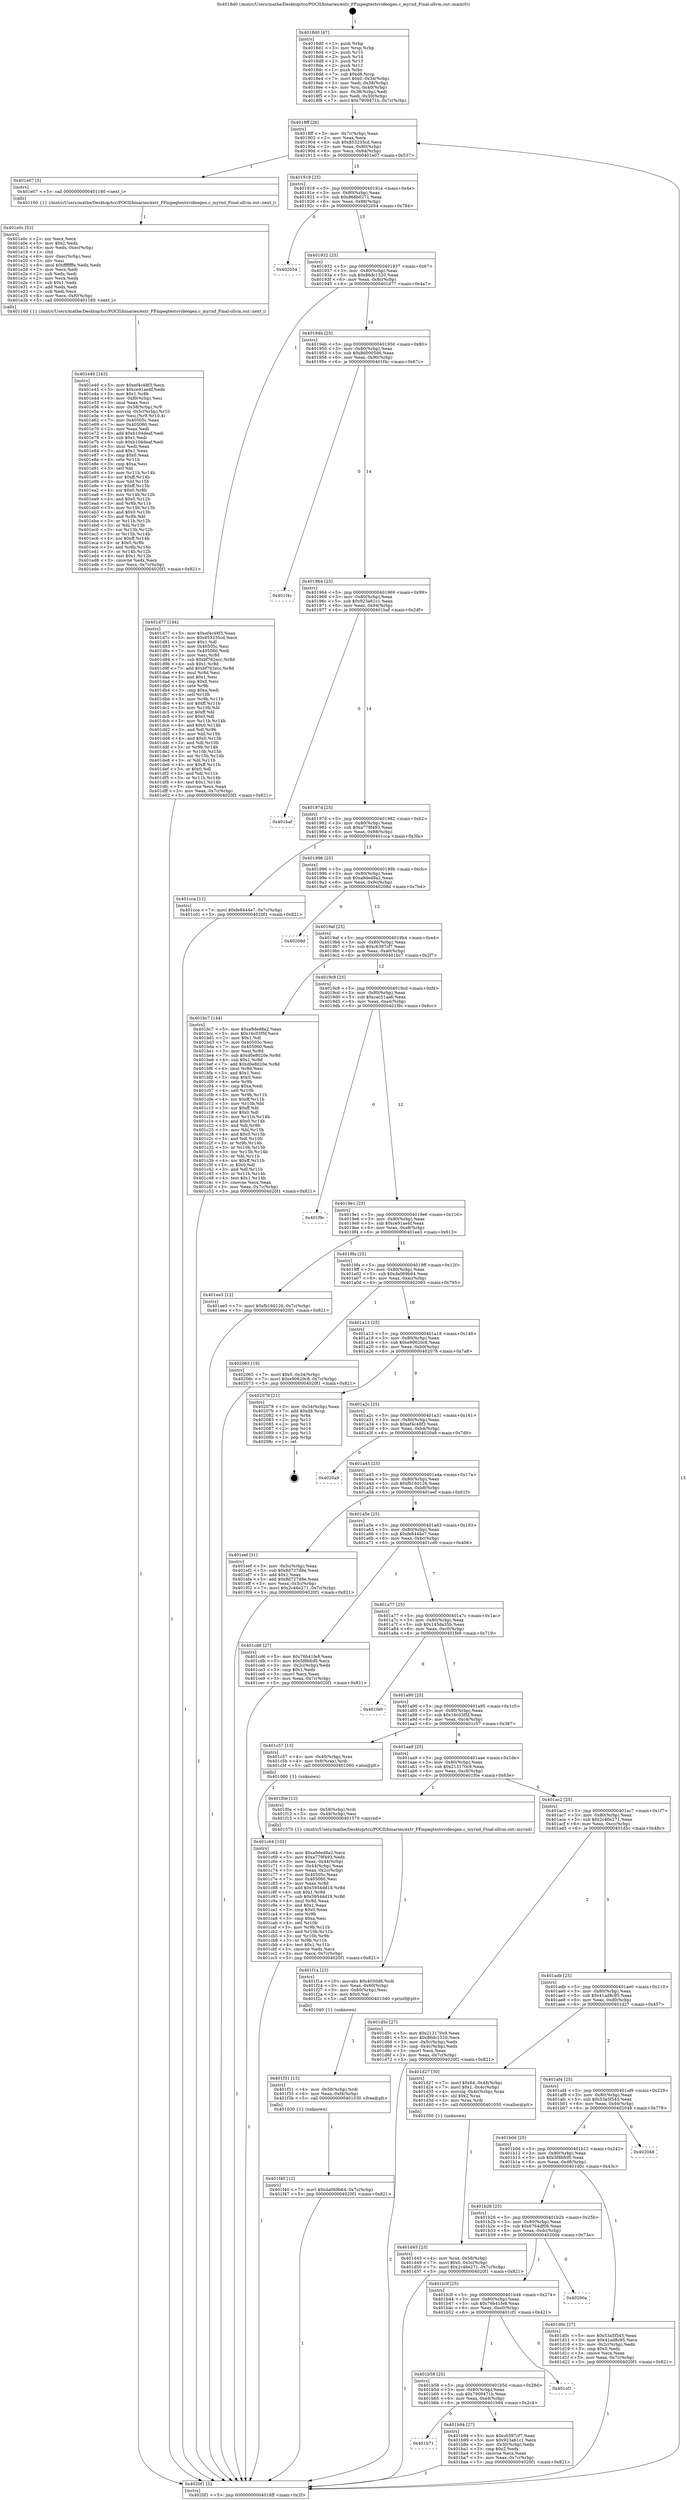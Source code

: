 digraph "0x4018d0" {
  label = "0x4018d0 (/mnt/c/Users/mathe/Desktop/tcc/POCII/binaries/extr_FFmpegtestsvideogen.c_myrnd_Final-ollvm.out::main(0))"
  labelloc = "t"
  node[shape=record]

  Entry [label="",width=0.3,height=0.3,shape=circle,fillcolor=black,style=filled]
  "0x4018ff" [label="{
     0x4018ff [26]\l
     | [instrs]\l
     &nbsp;&nbsp;0x4018ff \<+3\>: mov -0x7c(%rbp),%eax\l
     &nbsp;&nbsp;0x401902 \<+2\>: mov %eax,%ecx\l
     &nbsp;&nbsp;0x401904 \<+6\>: sub $0x853235cd,%ecx\l
     &nbsp;&nbsp;0x40190a \<+3\>: mov %eax,-0x80(%rbp)\l
     &nbsp;&nbsp;0x40190d \<+6\>: mov %ecx,-0x84(%rbp)\l
     &nbsp;&nbsp;0x401913 \<+6\>: je 0000000000401e07 \<main+0x537\>\l
  }"]
  "0x401e07" [label="{
     0x401e07 [5]\l
     | [instrs]\l
     &nbsp;&nbsp;0x401e07 \<+5\>: call 0000000000401160 \<next_i\>\l
     | [calls]\l
     &nbsp;&nbsp;0x401160 \{1\} (/mnt/c/Users/mathe/Desktop/tcc/POCII/binaries/extr_FFmpegtestsvideogen.c_myrnd_Final-ollvm.out::next_i)\l
  }"]
  "0x401919" [label="{
     0x401919 [25]\l
     | [instrs]\l
     &nbsp;&nbsp;0x401919 \<+5\>: jmp 000000000040191e \<main+0x4e\>\l
     &nbsp;&nbsp;0x40191e \<+3\>: mov -0x80(%rbp),%eax\l
     &nbsp;&nbsp;0x401921 \<+5\>: sub $0x866b0271,%eax\l
     &nbsp;&nbsp;0x401926 \<+6\>: mov %eax,-0x88(%rbp)\l
     &nbsp;&nbsp;0x40192c \<+6\>: je 0000000000402054 \<main+0x784\>\l
  }"]
  Exit [label="",width=0.3,height=0.3,shape=circle,fillcolor=black,style=filled,peripheries=2]
  "0x402054" [label="{
     0x402054\l
  }", style=dashed]
  "0x401932" [label="{
     0x401932 [25]\l
     | [instrs]\l
     &nbsp;&nbsp;0x401932 \<+5\>: jmp 0000000000401937 \<main+0x67\>\l
     &nbsp;&nbsp;0x401937 \<+3\>: mov -0x80(%rbp),%eax\l
     &nbsp;&nbsp;0x40193a \<+5\>: sub $0x86dc1520,%eax\l
     &nbsp;&nbsp;0x40193f \<+6\>: mov %eax,-0x8c(%rbp)\l
     &nbsp;&nbsp;0x401945 \<+6\>: je 0000000000401d77 \<main+0x4a7\>\l
  }"]
  "0x401f40" [label="{
     0x401f40 [12]\l
     | [instrs]\l
     &nbsp;&nbsp;0x401f40 \<+7\>: movl $0xda069b64,-0x7c(%rbp)\l
     &nbsp;&nbsp;0x401f47 \<+5\>: jmp 00000000004020f1 \<main+0x821\>\l
  }"]
  "0x401d77" [label="{
     0x401d77 [144]\l
     | [instrs]\l
     &nbsp;&nbsp;0x401d77 \<+5\>: mov $0xef4c48f3,%eax\l
     &nbsp;&nbsp;0x401d7c \<+5\>: mov $0x853235cd,%ecx\l
     &nbsp;&nbsp;0x401d81 \<+2\>: mov $0x1,%dl\l
     &nbsp;&nbsp;0x401d83 \<+7\>: mov 0x40505c,%esi\l
     &nbsp;&nbsp;0x401d8a \<+7\>: mov 0x405060,%edi\l
     &nbsp;&nbsp;0x401d91 \<+3\>: mov %esi,%r8d\l
     &nbsp;&nbsp;0x401d94 \<+7\>: sub $0xbf762ecc,%r8d\l
     &nbsp;&nbsp;0x401d9b \<+4\>: sub $0x1,%r8d\l
     &nbsp;&nbsp;0x401d9f \<+7\>: add $0xbf762ecc,%r8d\l
     &nbsp;&nbsp;0x401da6 \<+4\>: imul %r8d,%esi\l
     &nbsp;&nbsp;0x401daa \<+3\>: and $0x1,%esi\l
     &nbsp;&nbsp;0x401dad \<+3\>: cmp $0x0,%esi\l
     &nbsp;&nbsp;0x401db0 \<+4\>: sete %r9b\l
     &nbsp;&nbsp;0x401db4 \<+3\>: cmp $0xa,%edi\l
     &nbsp;&nbsp;0x401db7 \<+4\>: setl %r10b\l
     &nbsp;&nbsp;0x401dbb \<+3\>: mov %r9b,%r11b\l
     &nbsp;&nbsp;0x401dbe \<+4\>: xor $0xff,%r11b\l
     &nbsp;&nbsp;0x401dc2 \<+3\>: mov %r10b,%bl\l
     &nbsp;&nbsp;0x401dc5 \<+3\>: xor $0xff,%bl\l
     &nbsp;&nbsp;0x401dc8 \<+3\>: xor $0x0,%dl\l
     &nbsp;&nbsp;0x401dcb \<+3\>: mov %r11b,%r14b\l
     &nbsp;&nbsp;0x401dce \<+4\>: and $0x0,%r14b\l
     &nbsp;&nbsp;0x401dd2 \<+3\>: and %dl,%r9b\l
     &nbsp;&nbsp;0x401dd5 \<+3\>: mov %bl,%r15b\l
     &nbsp;&nbsp;0x401dd8 \<+4\>: and $0x0,%r15b\l
     &nbsp;&nbsp;0x401ddc \<+3\>: and %dl,%r10b\l
     &nbsp;&nbsp;0x401ddf \<+3\>: or %r9b,%r14b\l
     &nbsp;&nbsp;0x401de2 \<+3\>: or %r10b,%r15b\l
     &nbsp;&nbsp;0x401de5 \<+3\>: xor %r15b,%r14b\l
     &nbsp;&nbsp;0x401de8 \<+3\>: or %bl,%r11b\l
     &nbsp;&nbsp;0x401deb \<+4\>: xor $0xff,%r11b\l
     &nbsp;&nbsp;0x401def \<+3\>: or $0x0,%dl\l
     &nbsp;&nbsp;0x401df2 \<+3\>: and %dl,%r11b\l
     &nbsp;&nbsp;0x401df5 \<+3\>: or %r11b,%r14b\l
     &nbsp;&nbsp;0x401df8 \<+4\>: test $0x1,%r14b\l
     &nbsp;&nbsp;0x401dfc \<+3\>: cmovne %ecx,%eax\l
     &nbsp;&nbsp;0x401dff \<+3\>: mov %eax,-0x7c(%rbp)\l
     &nbsp;&nbsp;0x401e02 \<+5\>: jmp 00000000004020f1 \<main+0x821\>\l
  }"]
  "0x40194b" [label="{
     0x40194b [25]\l
     | [instrs]\l
     &nbsp;&nbsp;0x40194b \<+5\>: jmp 0000000000401950 \<main+0x80\>\l
     &nbsp;&nbsp;0x401950 \<+3\>: mov -0x80(%rbp),%eax\l
     &nbsp;&nbsp;0x401953 \<+5\>: sub $0x8d0005d6,%eax\l
     &nbsp;&nbsp;0x401958 \<+6\>: mov %eax,-0x90(%rbp)\l
     &nbsp;&nbsp;0x40195e \<+6\>: je 0000000000401f4c \<main+0x67c\>\l
  }"]
  "0x401f31" [label="{
     0x401f31 [15]\l
     | [instrs]\l
     &nbsp;&nbsp;0x401f31 \<+4\>: mov -0x58(%rbp),%rdi\l
     &nbsp;&nbsp;0x401f35 \<+6\>: mov %eax,-0xf4(%rbp)\l
     &nbsp;&nbsp;0x401f3b \<+5\>: call 0000000000401030 \<free@plt\>\l
     | [calls]\l
     &nbsp;&nbsp;0x401030 \{1\} (unknown)\l
  }"]
  "0x401f4c" [label="{
     0x401f4c\l
  }", style=dashed]
  "0x401964" [label="{
     0x401964 [25]\l
     | [instrs]\l
     &nbsp;&nbsp;0x401964 \<+5\>: jmp 0000000000401969 \<main+0x99\>\l
     &nbsp;&nbsp;0x401969 \<+3\>: mov -0x80(%rbp),%eax\l
     &nbsp;&nbsp;0x40196c \<+5\>: sub $0x923a61c1,%eax\l
     &nbsp;&nbsp;0x401971 \<+6\>: mov %eax,-0x94(%rbp)\l
     &nbsp;&nbsp;0x401977 \<+6\>: je 0000000000401baf \<main+0x2df\>\l
  }"]
  "0x401f1a" [label="{
     0x401f1a [23]\l
     | [instrs]\l
     &nbsp;&nbsp;0x401f1a \<+10\>: movabs $0x4030d6,%rdi\l
     &nbsp;&nbsp;0x401f24 \<+3\>: mov %eax,-0x60(%rbp)\l
     &nbsp;&nbsp;0x401f27 \<+3\>: mov -0x60(%rbp),%esi\l
     &nbsp;&nbsp;0x401f2a \<+2\>: mov $0x0,%al\l
     &nbsp;&nbsp;0x401f2c \<+5\>: call 0000000000401040 \<printf@plt\>\l
     | [calls]\l
     &nbsp;&nbsp;0x401040 \{1\} (unknown)\l
  }"]
  "0x401baf" [label="{
     0x401baf\l
  }", style=dashed]
  "0x40197d" [label="{
     0x40197d [25]\l
     | [instrs]\l
     &nbsp;&nbsp;0x40197d \<+5\>: jmp 0000000000401982 \<main+0xb2\>\l
     &nbsp;&nbsp;0x401982 \<+3\>: mov -0x80(%rbp),%eax\l
     &nbsp;&nbsp;0x401985 \<+5\>: sub $0xa779f493,%eax\l
     &nbsp;&nbsp;0x40198a \<+6\>: mov %eax,-0x98(%rbp)\l
     &nbsp;&nbsp;0x401990 \<+6\>: je 0000000000401cca \<main+0x3fa\>\l
  }"]
  "0x401e40" [label="{
     0x401e40 [163]\l
     | [instrs]\l
     &nbsp;&nbsp;0x401e40 \<+5\>: mov $0xef4c48f3,%ecx\l
     &nbsp;&nbsp;0x401e45 \<+5\>: mov $0xce91ae4f,%edx\l
     &nbsp;&nbsp;0x401e4a \<+3\>: mov $0x1,%r8b\l
     &nbsp;&nbsp;0x401e4d \<+6\>: mov -0xf0(%rbp),%esi\l
     &nbsp;&nbsp;0x401e53 \<+3\>: imul %eax,%esi\l
     &nbsp;&nbsp;0x401e56 \<+4\>: mov -0x58(%rbp),%r9\l
     &nbsp;&nbsp;0x401e5a \<+4\>: movslq -0x5c(%rbp),%r10\l
     &nbsp;&nbsp;0x401e5e \<+4\>: mov %esi,(%r9,%r10,4)\l
     &nbsp;&nbsp;0x401e62 \<+7\>: mov 0x40505c,%eax\l
     &nbsp;&nbsp;0x401e69 \<+7\>: mov 0x405060,%esi\l
     &nbsp;&nbsp;0x401e70 \<+2\>: mov %eax,%edi\l
     &nbsp;&nbsp;0x401e72 \<+6\>: add $0xb104deaf,%edi\l
     &nbsp;&nbsp;0x401e78 \<+3\>: sub $0x1,%edi\l
     &nbsp;&nbsp;0x401e7b \<+6\>: sub $0xb104deaf,%edi\l
     &nbsp;&nbsp;0x401e81 \<+3\>: imul %edi,%eax\l
     &nbsp;&nbsp;0x401e84 \<+3\>: and $0x1,%eax\l
     &nbsp;&nbsp;0x401e87 \<+3\>: cmp $0x0,%eax\l
     &nbsp;&nbsp;0x401e8a \<+4\>: sete %r11b\l
     &nbsp;&nbsp;0x401e8e \<+3\>: cmp $0xa,%esi\l
     &nbsp;&nbsp;0x401e91 \<+3\>: setl %bl\l
     &nbsp;&nbsp;0x401e94 \<+3\>: mov %r11b,%r14b\l
     &nbsp;&nbsp;0x401e97 \<+4\>: xor $0xff,%r14b\l
     &nbsp;&nbsp;0x401e9b \<+3\>: mov %bl,%r15b\l
     &nbsp;&nbsp;0x401e9e \<+4\>: xor $0xff,%r15b\l
     &nbsp;&nbsp;0x401ea2 \<+4\>: xor $0x0,%r8b\l
     &nbsp;&nbsp;0x401ea6 \<+3\>: mov %r14b,%r12b\l
     &nbsp;&nbsp;0x401ea9 \<+4\>: and $0x0,%r12b\l
     &nbsp;&nbsp;0x401ead \<+3\>: and %r8b,%r11b\l
     &nbsp;&nbsp;0x401eb0 \<+3\>: mov %r15b,%r13b\l
     &nbsp;&nbsp;0x401eb3 \<+4\>: and $0x0,%r13b\l
     &nbsp;&nbsp;0x401eb7 \<+3\>: and %r8b,%bl\l
     &nbsp;&nbsp;0x401eba \<+3\>: or %r11b,%r12b\l
     &nbsp;&nbsp;0x401ebd \<+3\>: or %bl,%r13b\l
     &nbsp;&nbsp;0x401ec0 \<+3\>: xor %r13b,%r12b\l
     &nbsp;&nbsp;0x401ec3 \<+3\>: or %r15b,%r14b\l
     &nbsp;&nbsp;0x401ec6 \<+4\>: xor $0xff,%r14b\l
     &nbsp;&nbsp;0x401eca \<+4\>: or $0x0,%r8b\l
     &nbsp;&nbsp;0x401ece \<+3\>: and %r8b,%r14b\l
     &nbsp;&nbsp;0x401ed1 \<+3\>: or %r14b,%r12b\l
     &nbsp;&nbsp;0x401ed4 \<+4\>: test $0x1,%r12b\l
     &nbsp;&nbsp;0x401ed8 \<+3\>: cmovne %edx,%ecx\l
     &nbsp;&nbsp;0x401edb \<+3\>: mov %ecx,-0x7c(%rbp)\l
     &nbsp;&nbsp;0x401ede \<+5\>: jmp 00000000004020f1 \<main+0x821\>\l
  }"]
  "0x401cca" [label="{
     0x401cca [12]\l
     | [instrs]\l
     &nbsp;&nbsp;0x401cca \<+7\>: movl $0xfe8444e7,-0x7c(%rbp)\l
     &nbsp;&nbsp;0x401cd1 \<+5\>: jmp 00000000004020f1 \<main+0x821\>\l
  }"]
  "0x401996" [label="{
     0x401996 [25]\l
     | [instrs]\l
     &nbsp;&nbsp;0x401996 \<+5\>: jmp 000000000040199b \<main+0xcb\>\l
     &nbsp;&nbsp;0x40199b \<+3\>: mov -0x80(%rbp),%eax\l
     &nbsp;&nbsp;0x40199e \<+5\>: sub $0xa9ded8a2,%eax\l
     &nbsp;&nbsp;0x4019a3 \<+6\>: mov %eax,-0x9c(%rbp)\l
     &nbsp;&nbsp;0x4019a9 \<+6\>: je 000000000040208d \<main+0x7bd\>\l
  }"]
  "0x401e0c" [label="{
     0x401e0c [52]\l
     | [instrs]\l
     &nbsp;&nbsp;0x401e0c \<+2\>: xor %ecx,%ecx\l
     &nbsp;&nbsp;0x401e0e \<+5\>: mov $0x2,%edx\l
     &nbsp;&nbsp;0x401e13 \<+6\>: mov %edx,-0xec(%rbp)\l
     &nbsp;&nbsp;0x401e19 \<+1\>: cltd\l
     &nbsp;&nbsp;0x401e1a \<+6\>: mov -0xec(%rbp),%esi\l
     &nbsp;&nbsp;0x401e20 \<+2\>: idiv %esi\l
     &nbsp;&nbsp;0x401e22 \<+6\>: imul $0xfffffffe,%edx,%edx\l
     &nbsp;&nbsp;0x401e28 \<+2\>: mov %ecx,%edi\l
     &nbsp;&nbsp;0x401e2a \<+2\>: sub %edx,%edi\l
     &nbsp;&nbsp;0x401e2c \<+2\>: mov %ecx,%edx\l
     &nbsp;&nbsp;0x401e2e \<+3\>: sub $0x1,%edx\l
     &nbsp;&nbsp;0x401e31 \<+2\>: add %edx,%edi\l
     &nbsp;&nbsp;0x401e33 \<+2\>: sub %edi,%ecx\l
     &nbsp;&nbsp;0x401e35 \<+6\>: mov %ecx,-0xf0(%rbp)\l
     &nbsp;&nbsp;0x401e3b \<+5\>: call 0000000000401160 \<next_i\>\l
     | [calls]\l
     &nbsp;&nbsp;0x401160 \{1\} (/mnt/c/Users/mathe/Desktop/tcc/POCII/binaries/extr_FFmpegtestsvideogen.c_myrnd_Final-ollvm.out::next_i)\l
  }"]
  "0x40208d" [label="{
     0x40208d\l
  }", style=dashed]
  "0x4019af" [label="{
     0x4019af [25]\l
     | [instrs]\l
     &nbsp;&nbsp;0x4019af \<+5\>: jmp 00000000004019b4 \<main+0xe4\>\l
     &nbsp;&nbsp;0x4019b4 \<+3\>: mov -0x80(%rbp),%eax\l
     &nbsp;&nbsp;0x4019b7 \<+5\>: sub $0xc6397cf7,%eax\l
     &nbsp;&nbsp;0x4019bc \<+6\>: mov %eax,-0xa0(%rbp)\l
     &nbsp;&nbsp;0x4019c2 \<+6\>: je 0000000000401bc7 \<main+0x2f7\>\l
  }"]
  "0x401d45" [label="{
     0x401d45 [23]\l
     | [instrs]\l
     &nbsp;&nbsp;0x401d45 \<+4\>: mov %rax,-0x58(%rbp)\l
     &nbsp;&nbsp;0x401d49 \<+7\>: movl $0x0,-0x5c(%rbp)\l
     &nbsp;&nbsp;0x401d50 \<+7\>: movl $0x2c46e271,-0x7c(%rbp)\l
     &nbsp;&nbsp;0x401d57 \<+5\>: jmp 00000000004020f1 \<main+0x821\>\l
  }"]
  "0x401bc7" [label="{
     0x401bc7 [144]\l
     | [instrs]\l
     &nbsp;&nbsp;0x401bc7 \<+5\>: mov $0xa9ded8a2,%eax\l
     &nbsp;&nbsp;0x401bcc \<+5\>: mov $0x16c03f5f,%ecx\l
     &nbsp;&nbsp;0x401bd1 \<+2\>: mov $0x1,%dl\l
     &nbsp;&nbsp;0x401bd3 \<+7\>: mov 0x40505c,%esi\l
     &nbsp;&nbsp;0x401bda \<+7\>: mov 0x405060,%edi\l
     &nbsp;&nbsp;0x401be1 \<+3\>: mov %esi,%r8d\l
     &nbsp;&nbsp;0x401be4 \<+7\>: sub $0xd0e8020e,%r8d\l
     &nbsp;&nbsp;0x401beb \<+4\>: sub $0x1,%r8d\l
     &nbsp;&nbsp;0x401bef \<+7\>: add $0xd0e8020e,%r8d\l
     &nbsp;&nbsp;0x401bf6 \<+4\>: imul %r8d,%esi\l
     &nbsp;&nbsp;0x401bfa \<+3\>: and $0x1,%esi\l
     &nbsp;&nbsp;0x401bfd \<+3\>: cmp $0x0,%esi\l
     &nbsp;&nbsp;0x401c00 \<+4\>: sete %r9b\l
     &nbsp;&nbsp;0x401c04 \<+3\>: cmp $0xa,%edi\l
     &nbsp;&nbsp;0x401c07 \<+4\>: setl %r10b\l
     &nbsp;&nbsp;0x401c0b \<+3\>: mov %r9b,%r11b\l
     &nbsp;&nbsp;0x401c0e \<+4\>: xor $0xff,%r11b\l
     &nbsp;&nbsp;0x401c12 \<+3\>: mov %r10b,%bl\l
     &nbsp;&nbsp;0x401c15 \<+3\>: xor $0xff,%bl\l
     &nbsp;&nbsp;0x401c18 \<+3\>: xor $0x0,%dl\l
     &nbsp;&nbsp;0x401c1b \<+3\>: mov %r11b,%r14b\l
     &nbsp;&nbsp;0x401c1e \<+4\>: and $0x0,%r14b\l
     &nbsp;&nbsp;0x401c22 \<+3\>: and %dl,%r9b\l
     &nbsp;&nbsp;0x401c25 \<+3\>: mov %bl,%r15b\l
     &nbsp;&nbsp;0x401c28 \<+4\>: and $0x0,%r15b\l
     &nbsp;&nbsp;0x401c2c \<+3\>: and %dl,%r10b\l
     &nbsp;&nbsp;0x401c2f \<+3\>: or %r9b,%r14b\l
     &nbsp;&nbsp;0x401c32 \<+3\>: or %r10b,%r15b\l
     &nbsp;&nbsp;0x401c35 \<+3\>: xor %r15b,%r14b\l
     &nbsp;&nbsp;0x401c38 \<+3\>: or %bl,%r11b\l
     &nbsp;&nbsp;0x401c3b \<+4\>: xor $0xff,%r11b\l
     &nbsp;&nbsp;0x401c3f \<+3\>: or $0x0,%dl\l
     &nbsp;&nbsp;0x401c42 \<+3\>: and %dl,%r11b\l
     &nbsp;&nbsp;0x401c45 \<+3\>: or %r11b,%r14b\l
     &nbsp;&nbsp;0x401c48 \<+4\>: test $0x1,%r14b\l
     &nbsp;&nbsp;0x401c4c \<+3\>: cmovne %ecx,%eax\l
     &nbsp;&nbsp;0x401c4f \<+3\>: mov %eax,-0x7c(%rbp)\l
     &nbsp;&nbsp;0x401c52 \<+5\>: jmp 00000000004020f1 \<main+0x821\>\l
  }"]
  "0x4019c8" [label="{
     0x4019c8 [25]\l
     | [instrs]\l
     &nbsp;&nbsp;0x4019c8 \<+5\>: jmp 00000000004019cd \<main+0xfd\>\l
     &nbsp;&nbsp;0x4019cd \<+3\>: mov -0x80(%rbp),%eax\l
     &nbsp;&nbsp;0x4019d0 \<+5\>: sub $0xcac51aa6,%eax\l
     &nbsp;&nbsp;0x4019d5 \<+6\>: mov %eax,-0xa4(%rbp)\l
     &nbsp;&nbsp;0x4019db \<+6\>: je 0000000000401f9c \<main+0x6cc\>\l
  }"]
  "0x401c64" [label="{
     0x401c64 [102]\l
     | [instrs]\l
     &nbsp;&nbsp;0x401c64 \<+5\>: mov $0xa9ded8a2,%ecx\l
     &nbsp;&nbsp;0x401c69 \<+5\>: mov $0xa779f493,%edx\l
     &nbsp;&nbsp;0x401c6e \<+3\>: mov %eax,-0x44(%rbp)\l
     &nbsp;&nbsp;0x401c71 \<+3\>: mov -0x44(%rbp),%eax\l
     &nbsp;&nbsp;0x401c74 \<+3\>: mov %eax,-0x2c(%rbp)\l
     &nbsp;&nbsp;0x401c77 \<+7\>: mov 0x40505c,%eax\l
     &nbsp;&nbsp;0x401c7e \<+7\>: mov 0x405060,%esi\l
     &nbsp;&nbsp;0x401c85 \<+3\>: mov %eax,%r8d\l
     &nbsp;&nbsp;0x401c88 \<+7\>: add $0x5954dd18,%r8d\l
     &nbsp;&nbsp;0x401c8f \<+4\>: sub $0x1,%r8d\l
     &nbsp;&nbsp;0x401c93 \<+7\>: sub $0x5954dd18,%r8d\l
     &nbsp;&nbsp;0x401c9a \<+4\>: imul %r8d,%eax\l
     &nbsp;&nbsp;0x401c9e \<+3\>: and $0x1,%eax\l
     &nbsp;&nbsp;0x401ca1 \<+3\>: cmp $0x0,%eax\l
     &nbsp;&nbsp;0x401ca4 \<+4\>: sete %r9b\l
     &nbsp;&nbsp;0x401ca8 \<+3\>: cmp $0xa,%esi\l
     &nbsp;&nbsp;0x401cab \<+4\>: setl %r10b\l
     &nbsp;&nbsp;0x401caf \<+3\>: mov %r9b,%r11b\l
     &nbsp;&nbsp;0x401cb2 \<+3\>: and %r10b,%r11b\l
     &nbsp;&nbsp;0x401cb5 \<+3\>: xor %r10b,%r9b\l
     &nbsp;&nbsp;0x401cb8 \<+3\>: or %r9b,%r11b\l
     &nbsp;&nbsp;0x401cbb \<+4\>: test $0x1,%r11b\l
     &nbsp;&nbsp;0x401cbf \<+3\>: cmovne %edx,%ecx\l
     &nbsp;&nbsp;0x401cc2 \<+3\>: mov %ecx,-0x7c(%rbp)\l
     &nbsp;&nbsp;0x401cc5 \<+5\>: jmp 00000000004020f1 \<main+0x821\>\l
  }"]
  "0x401f9c" [label="{
     0x401f9c\l
  }", style=dashed]
  "0x4019e1" [label="{
     0x4019e1 [25]\l
     | [instrs]\l
     &nbsp;&nbsp;0x4019e1 \<+5\>: jmp 00000000004019e6 \<main+0x116\>\l
     &nbsp;&nbsp;0x4019e6 \<+3\>: mov -0x80(%rbp),%eax\l
     &nbsp;&nbsp;0x4019e9 \<+5\>: sub $0xce91ae4f,%eax\l
     &nbsp;&nbsp;0x4019ee \<+6\>: mov %eax,-0xa8(%rbp)\l
     &nbsp;&nbsp;0x4019f4 \<+6\>: je 0000000000401ee3 \<main+0x613\>\l
  }"]
  "0x4018d0" [label="{
     0x4018d0 [47]\l
     | [instrs]\l
     &nbsp;&nbsp;0x4018d0 \<+1\>: push %rbp\l
     &nbsp;&nbsp;0x4018d1 \<+3\>: mov %rsp,%rbp\l
     &nbsp;&nbsp;0x4018d4 \<+2\>: push %r15\l
     &nbsp;&nbsp;0x4018d6 \<+2\>: push %r14\l
     &nbsp;&nbsp;0x4018d8 \<+2\>: push %r13\l
     &nbsp;&nbsp;0x4018da \<+2\>: push %r12\l
     &nbsp;&nbsp;0x4018dc \<+1\>: push %rbx\l
     &nbsp;&nbsp;0x4018dd \<+7\>: sub $0xd8,%rsp\l
     &nbsp;&nbsp;0x4018e4 \<+7\>: movl $0x0,-0x34(%rbp)\l
     &nbsp;&nbsp;0x4018eb \<+3\>: mov %edi,-0x38(%rbp)\l
     &nbsp;&nbsp;0x4018ee \<+4\>: mov %rsi,-0x40(%rbp)\l
     &nbsp;&nbsp;0x4018f2 \<+3\>: mov -0x38(%rbp),%edi\l
     &nbsp;&nbsp;0x4018f5 \<+3\>: mov %edi,-0x30(%rbp)\l
     &nbsp;&nbsp;0x4018f8 \<+7\>: movl $0x7909471b,-0x7c(%rbp)\l
  }"]
  "0x401ee3" [label="{
     0x401ee3 [12]\l
     | [instrs]\l
     &nbsp;&nbsp;0x401ee3 \<+7\>: movl $0xfb160126,-0x7c(%rbp)\l
     &nbsp;&nbsp;0x401eea \<+5\>: jmp 00000000004020f1 \<main+0x821\>\l
  }"]
  "0x4019fa" [label="{
     0x4019fa [25]\l
     | [instrs]\l
     &nbsp;&nbsp;0x4019fa \<+5\>: jmp 00000000004019ff \<main+0x12f\>\l
     &nbsp;&nbsp;0x4019ff \<+3\>: mov -0x80(%rbp),%eax\l
     &nbsp;&nbsp;0x401a02 \<+5\>: sub $0xda069b64,%eax\l
     &nbsp;&nbsp;0x401a07 \<+6\>: mov %eax,-0xac(%rbp)\l
     &nbsp;&nbsp;0x401a0d \<+6\>: je 0000000000402065 \<main+0x795\>\l
  }"]
  "0x4020f1" [label="{
     0x4020f1 [5]\l
     | [instrs]\l
     &nbsp;&nbsp;0x4020f1 \<+5\>: jmp 00000000004018ff \<main+0x2f\>\l
  }"]
  "0x402065" [label="{
     0x402065 [19]\l
     | [instrs]\l
     &nbsp;&nbsp;0x402065 \<+7\>: movl $0x0,-0x34(%rbp)\l
     &nbsp;&nbsp;0x40206c \<+7\>: movl $0xe90620c8,-0x7c(%rbp)\l
     &nbsp;&nbsp;0x402073 \<+5\>: jmp 00000000004020f1 \<main+0x821\>\l
  }"]
  "0x401a13" [label="{
     0x401a13 [25]\l
     | [instrs]\l
     &nbsp;&nbsp;0x401a13 \<+5\>: jmp 0000000000401a18 \<main+0x148\>\l
     &nbsp;&nbsp;0x401a18 \<+3\>: mov -0x80(%rbp),%eax\l
     &nbsp;&nbsp;0x401a1b \<+5\>: sub $0xe90620c8,%eax\l
     &nbsp;&nbsp;0x401a20 \<+6\>: mov %eax,-0xb0(%rbp)\l
     &nbsp;&nbsp;0x401a26 \<+6\>: je 0000000000402078 \<main+0x7a8\>\l
  }"]
  "0x401b71" [label="{
     0x401b71\l
  }", style=dashed]
  "0x402078" [label="{
     0x402078 [21]\l
     | [instrs]\l
     &nbsp;&nbsp;0x402078 \<+3\>: mov -0x34(%rbp),%eax\l
     &nbsp;&nbsp;0x40207b \<+7\>: add $0xd8,%rsp\l
     &nbsp;&nbsp;0x402082 \<+1\>: pop %rbx\l
     &nbsp;&nbsp;0x402083 \<+2\>: pop %r12\l
     &nbsp;&nbsp;0x402085 \<+2\>: pop %r13\l
     &nbsp;&nbsp;0x402087 \<+2\>: pop %r14\l
     &nbsp;&nbsp;0x402089 \<+2\>: pop %r15\l
     &nbsp;&nbsp;0x40208b \<+1\>: pop %rbp\l
     &nbsp;&nbsp;0x40208c \<+1\>: ret\l
  }"]
  "0x401a2c" [label="{
     0x401a2c [25]\l
     | [instrs]\l
     &nbsp;&nbsp;0x401a2c \<+5\>: jmp 0000000000401a31 \<main+0x161\>\l
     &nbsp;&nbsp;0x401a31 \<+3\>: mov -0x80(%rbp),%eax\l
     &nbsp;&nbsp;0x401a34 \<+5\>: sub $0xef4c48f3,%eax\l
     &nbsp;&nbsp;0x401a39 \<+6\>: mov %eax,-0xb4(%rbp)\l
     &nbsp;&nbsp;0x401a3f \<+6\>: je 00000000004020a9 \<main+0x7d9\>\l
  }"]
  "0x401b94" [label="{
     0x401b94 [27]\l
     | [instrs]\l
     &nbsp;&nbsp;0x401b94 \<+5\>: mov $0xc6397cf7,%eax\l
     &nbsp;&nbsp;0x401b99 \<+5\>: mov $0x923a61c1,%ecx\l
     &nbsp;&nbsp;0x401b9e \<+3\>: mov -0x30(%rbp),%edx\l
     &nbsp;&nbsp;0x401ba1 \<+3\>: cmp $0x2,%edx\l
     &nbsp;&nbsp;0x401ba4 \<+3\>: cmovne %ecx,%eax\l
     &nbsp;&nbsp;0x401ba7 \<+3\>: mov %eax,-0x7c(%rbp)\l
     &nbsp;&nbsp;0x401baa \<+5\>: jmp 00000000004020f1 \<main+0x821\>\l
  }"]
  "0x4020a9" [label="{
     0x4020a9\l
  }", style=dashed]
  "0x401a45" [label="{
     0x401a45 [25]\l
     | [instrs]\l
     &nbsp;&nbsp;0x401a45 \<+5\>: jmp 0000000000401a4a \<main+0x17a\>\l
     &nbsp;&nbsp;0x401a4a \<+3\>: mov -0x80(%rbp),%eax\l
     &nbsp;&nbsp;0x401a4d \<+5\>: sub $0xfb160126,%eax\l
     &nbsp;&nbsp;0x401a52 \<+6\>: mov %eax,-0xb8(%rbp)\l
     &nbsp;&nbsp;0x401a58 \<+6\>: je 0000000000401eef \<main+0x61f\>\l
  }"]
  "0x401b58" [label="{
     0x401b58 [25]\l
     | [instrs]\l
     &nbsp;&nbsp;0x401b58 \<+5\>: jmp 0000000000401b5d \<main+0x28d\>\l
     &nbsp;&nbsp;0x401b5d \<+3\>: mov -0x80(%rbp),%eax\l
     &nbsp;&nbsp;0x401b60 \<+5\>: sub $0x7909471b,%eax\l
     &nbsp;&nbsp;0x401b65 \<+6\>: mov %eax,-0xe4(%rbp)\l
     &nbsp;&nbsp;0x401b6b \<+6\>: je 0000000000401b94 \<main+0x2c4\>\l
  }"]
  "0x401eef" [label="{
     0x401eef [31]\l
     | [instrs]\l
     &nbsp;&nbsp;0x401eef \<+3\>: mov -0x5c(%rbp),%eax\l
     &nbsp;&nbsp;0x401ef2 \<+5\>: sub $0x8d727d8e,%eax\l
     &nbsp;&nbsp;0x401ef7 \<+3\>: add $0x1,%eax\l
     &nbsp;&nbsp;0x401efa \<+5\>: add $0x8d727d8e,%eax\l
     &nbsp;&nbsp;0x401eff \<+3\>: mov %eax,-0x5c(%rbp)\l
     &nbsp;&nbsp;0x401f02 \<+7\>: movl $0x2c46e271,-0x7c(%rbp)\l
     &nbsp;&nbsp;0x401f09 \<+5\>: jmp 00000000004020f1 \<main+0x821\>\l
  }"]
  "0x401a5e" [label="{
     0x401a5e [25]\l
     | [instrs]\l
     &nbsp;&nbsp;0x401a5e \<+5\>: jmp 0000000000401a63 \<main+0x193\>\l
     &nbsp;&nbsp;0x401a63 \<+3\>: mov -0x80(%rbp),%eax\l
     &nbsp;&nbsp;0x401a66 \<+5\>: sub $0xfe8444e7,%eax\l
     &nbsp;&nbsp;0x401a6b \<+6\>: mov %eax,-0xbc(%rbp)\l
     &nbsp;&nbsp;0x401a71 \<+6\>: je 0000000000401cd6 \<main+0x406\>\l
  }"]
  "0x401cf1" [label="{
     0x401cf1\l
  }", style=dashed]
  "0x401cd6" [label="{
     0x401cd6 [27]\l
     | [instrs]\l
     &nbsp;&nbsp;0x401cd6 \<+5\>: mov $0x76b41fe8,%eax\l
     &nbsp;&nbsp;0x401cdb \<+5\>: mov $0x5f8bfcf0,%ecx\l
     &nbsp;&nbsp;0x401ce0 \<+3\>: mov -0x2c(%rbp),%edx\l
     &nbsp;&nbsp;0x401ce3 \<+3\>: cmp $0x1,%edx\l
     &nbsp;&nbsp;0x401ce6 \<+3\>: cmovl %ecx,%eax\l
     &nbsp;&nbsp;0x401ce9 \<+3\>: mov %eax,-0x7c(%rbp)\l
     &nbsp;&nbsp;0x401cec \<+5\>: jmp 00000000004020f1 \<main+0x821\>\l
  }"]
  "0x401a77" [label="{
     0x401a77 [25]\l
     | [instrs]\l
     &nbsp;&nbsp;0x401a77 \<+5\>: jmp 0000000000401a7c \<main+0x1ac\>\l
     &nbsp;&nbsp;0x401a7c \<+3\>: mov -0x80(%rbp),%eax\l
     &nbsp;&nbsp;0x401a7f \<+5\>: sub $0x145da35b,%eax\l
     &nbsp;&nbsp;0x401a84 \<+6\>: mov %eax,-0xc0(%rbp)\l
     &nbsp;&nbsp;0x401a8a \<+6\>: je 0000000000401fe9 \<main+0x719\>\l
  }"]
  "0x401b3f" [label="{
     0x401b3f [25]\l
     | [instrs]\l
     &nbsp;&nbsp;0x401b3f \<+5\>: jmp 0000000000401b44 \<main+0x274\>\l
     &nbsp;&nbsp;0x401b44 \<+3\>: mov -0x80(%rbp),%eax\l
     &nbsp;&nbsp;0x401b47 \<+5\>: sub $0x76b41fe8,%eax\l
     &nbsp;&nbsp;0x401b4c \<+6\>: mov %eax,-0xe0(%rbp)\l
     &nbsp;&nbsp;0x401b52 \<+6\>: je 0000000000401cf1 \<main+0x421\>\l
  }"]
  "0x401fe9" [label="{
     0x401fe9\l
  }", style=dashed]
  "0x401a90" [label="{
     0x401a90 [25]\l
     | [instrs]\l
     &nbsp;&nbsp;0x401a90 \<+5\>: jmp 0000000000401a95 \<main+0x1c5\>\l
     &nbsp;&nbsp;0x401a95 \<+3\>: mov -0x80(%rbp),%eax\l
     &nbsp;&nbsp;0x401a98 \<+5\>: sub $0x16c03f5f,%eax\l
     &nbsp;&nbsp;0x401a9d \<+6\>: mov %eax,-0xc4(%rbp)\l
     &nbsp;&nbsp;0x401aa3 \<+6\>: je 0000000000401c57 \<main+0x387\>\l
  }"]
  "0x40200a" [label="{
     0x40200a\l
  }", style=dashed]
  "0x401c57" [label="{
     0x401c57 [13]\l
     | [instrs]\l
     &nbsp;&nbsp;0x401c57 \<+4\>: mov -0x40(%rbp),%rax\l
     &nbsp;&nbsp;0x401c5b \<+4\>: mov 0x8(%rax),%rdi\l
     &nbsp;&nbsp;0x401c5f \<+5\>: call 0000000000401060 \<atoi@plt\>\l
     | [calls]\l
     &nbsp;&nbsp;0x401060 \{1\} (unknown)\l
  }"]
  "0x401aa9" [label="{
     0x401aa9 [25]\l
     | [instrs]\l
     &nbsp;&nbsp;0x401aa9 \<+5\>: jmp 0000000000401aae \<main+0x1de\>\l
     &nbsp;&nbsp;0x401aae \<+3\>: mov -0x80(%rbp),%eax\l
     &nbsp;&nbsp;0x401ab1 \<+5\>: sub $0x213170c9,%eax\l
     &nbsp;&nbsp;0x401ab6 \<+6\>: mov %eax,-0xc8(%rbp)\l
     &nbsp;&nbsp;0x401abc \<+6\>: je 0000000000401f0e \<main+0x63e\>\l
  }"]
  "0x401b26" [label="{
     0x401b26 [25]\l
     | [instrs]\l
     &nbsp;&nbsp;0x401b26 \<+5\>: jmp 0000000000401b2b \<main+0x25b\>\l
     &nbsp;&nbsp;0x401b2b \<+3\>: mov -0x80(%rbp),%eax\l
     &nbsp;&nbsp;0x401b2e \<+5\>: sub $0x6764df08,%eax\l
     &nbsp;&nbsp;0x401b33 \<+6\>: mov %eax,-0xdc(%rbp)\l
     &nbsp;&nbsp;0x401b39 \<+6\>: je 000000000040200a \<main+0x73a\>\l
  }"]
  "0x401f0e" [label="{
     0x401f0e [12]\l
     | [instrs]\l
     &nbsp;&nbsp;0x401f0e \<+4\>: mov -0x58(%rbp),%rdi\l
     &nbsp;&nbsp;0x401f12 \<+3\>: mov -0x48(%rbp),%esi\l
     &nbsp;&nbsp;0x401f15 \<+5\>: call 0000000000401570 \<myrnd\>\l
     | [calls]\l
     &nbsp;&nbsp;0x401570 \{1\} (/mnt/c/Users/mathe/Desktop/tcc/POCII/binaries/extr_FFmpegtestsvideogen.c_myrnd_Final-ollvm.out::myrnd)\l
  }"]
  "0x401ac2" [label="{
     0x401ac2 [25]\l
     | [instrs]\l
     &nbsp;&nbsp;0x401ac2 \<+5\>: jmp 0000000000401ac7 \<main+0x1f7\>\l
     &nbsp;&nbsp;0x401ac7 \<+3\>: mov -0x80(%rbp),%eax\l
     &nbsp;&nbsp;0x401aca \<+5\>: sub $0x2c46e271,%eax\l
     &nbsp;&nbsp;0x401acf \<+6\>: mov %eax,-0xcc(%rbp)\l
     &nbsp;&nbsp;0x401ad5 \<+6\>: je 0000000000401d5c \<main+0x48c\>\l
  }"]
  "0x401d0c" [label="{
     0x401d0c [27]\l
     | [instrs]\l
     &nbsp;&nbsp;0x401d0c \<+5\>: mov $0x53a5f545,%eax\l
     &nbsp;&nbsp;0x401d11 \<+5\>: mov $0x41ad8c95,%ecx\l
     &nbsp;&nbsp;0x401d16 \<+3\>: mov -0x2c(%rbp),%edx\l
     &nbsp;&nbsp;0x401d19 \<+3\>: cmp $0x0,%edx\l
     &nbsp;&nbsp;0x401d1c \<+3\>: cmove %ecx,%eax\l
     &nbsp;&nbsp;0x401d1f \<+3\>: mov %eax,-0x7c(%rbp)\l
     &nbsp;&nbsp;0x401d22 \<+5\>: jmp 00000000004020f1 \<main+0x821\>\l
  }"]
  "0x401d5c" [label="{
     0x401d5c [27]\l
     | [instrs]\l
     &nbsp;&nbsp;0x401d5c \<+5\>: mov $0x213170c9,%eax\l
     &nbsp;&nbsp;0x401d61 \<+5\>: mov $0x86dc1520,%ecx\l
     &nbsp;&nbsp;0x401d66 \<+3\>: mov -0x5c(%rbp),%edx\l
     &nbsp;&nbsp;0x401d69 \<+3\>: cmp -0x4c(%rbp),%edx\l
     &nbsp;&nbsp;0x401d6c \<+3\>: cmovl %ecx,%eax\l
     &nbsp;&nbsp;0x401d6f \<+3\>: mov %eax,-0x7c(%rbp)\l
     &nbsp;&nbsp;0x401d72 \<+5\>: jmp 00000000004020f1 \<main+0x821\>\l
  }"]
  "0x401adb" [label="{
     0x401adb [25]\l
     | [instrs]\l
     &nbsp;&nbsp;0x401adb \<+5\>: jmp 0000000000401ae0 \<main+0x210\>\l
     &nbsp;&nbsp;0x401ae0 \<+3\>: mov -0x80(%rbp),%eax\l
     &nbsp;&nbsp;0x401ae3 \<+5\>: sub $0x41ad8c95,%eax\l
     &nbsp;&nbsp;0x401ae8 \<+6\>: mov %eax,-0xd0(%rbp)\l
     &nbsp;&nbsp;0x401aee \<+6\>: je 0000000000401d27 \<main+0x457\>\l
  }"]
  "0x401b0d" [label="{
     0x401b0d [25]\l
     | [instrs]\l
     &nbsp;&nbsp;0x401b0d \<+5\>: jmp 0000000000401b12 \<main+0x242\>\l
     &nbsp;&nbsp;0x401b12 \<+3\>: mov -0x80(%rbp),%eax\l
     &nbsp;&nbsp;0x401b15 \<+5\>: sub $0x5f8bfcf0,%eax\l
     &nbsp;&nbsp;0x401b1a \<+6\>: mov %eax,-0xd8(%rbp)\l
     &nbsp;&nbsp;0x401b20 \<+6\>: je 0000000000401d0c \<main+0x43c\>\l
  }"]
  "0x401d27" [label="{
     0x401d27 [30]\l
     | [instrs]\l
     &nbsp;&nbsp;0x401d27 \<+7\>: movl $0x64,-0x48(%rbp)\l
     &nbsp;&nbsp;0x401d2e \<+7\>: movl $0x1,-0x4c(%rbp)\l
     &nbsp;&nbsp;0x401d35 \<+4\>: movslq -0x4c(%rbp),%rax\l
     &nbsp;&nbsp;0x401d39 \<+4\>: shl $0x2,%rax\l
     &nbsp;&nbsp;0x401d3d \<+3\>: mov %rax,%rdi\l
     &nbsp;&nbsp;0x401d40 \<+5\>: call 0000000000401050 \<malloc@plt\>\l
     | [calls]\l
     &nbsp;&nbsp;0x401050 \{1\} (unknown)\l
  }"]
  "0x401af4" [label="{
     0x401af4 [25]\l
     | [instrs]\l
     &nbsp;&nbsp;0x401af4 \<+5\>: jmp 0000000000401af9 \<main+0x229\>\l
     &nbsp;&nbsp;0x401af9 \<+3\>: mov -0x80(%rbp),%eax\l
     &nbsp;&nbsp;0x401afc \<+5\>: sub $0x53a5f545,%eax\l
     &nbsp;&nbsp;0x401b01 \<+6\>: mov %eax,-0xd4(%rbp)\l
     &nbsp;&nbsp;0x401b07 \<+6\>: je 0000000000402048 \<main+0x778\>\l
  }"]
  "0x402048" [label="{
     0x402048\l
  }", style=dashed]
  Entry -> "0x4018d0" [label=" 1"]
  "0x4018ff" -> "0x401e07" [label=" 1"]
  "0x4018ff" -> "0x401919" [label=" 15"]
  "0x402078" -> Exit [label=" 1"]
  "0x401919" -> "0x402054" [label=" 0"]
  "0x401919" -> "0x401932" [label=" 15"]
  "0x402065" -> "0x4020f1" [label=" 1"]
  "0x401932" -> "0x401d77" [label=" 1"]
  "0x401932" -> "0x40194b" [label=" 14"]
  "0x401f40" -> "0x4020f1" [label=" 1"]
  "0x40194b" -> "0x401f4c" [label=" 0"]
  "0x40194b" -> "0x401964" [label=" 14"]
  "0x401f31" -> "0x401f40" [label=" 1"]
  "0x401964" -> "0x401baf" [label=" 0"]
  "0x401964" -> "0x40197d" [label=" 14"]
  "0x401f1a" -> "0x401f31" [label=" 1"]
  "0x40197d" -> "0x401cca" [label=" 1"]
  "0x40197d" -> "0x401996" [label=" 13"]
  "0x401f0e" -> "0x401f1a" [label=" 1"]
  "0x401996" -> "0x40208d" [label=" 0"]
  "0x401996" -> "0x4019af" [label=" 13"]
  "0x401eef" -> "0x4020f1" [label=" 1"]
  "0x4019af" -> "0x401bc7" [label=" 1"]
  "0x4019af" -> "0x4019c8" [label=" 12"]
  "0x401ee3" -> "0x4020f1" [label=" 1"]
  "0x4019c8" -> "0x401f9c" [label=" 0"]
  "0x4019c8" -> "0x4019e1" [label=" 12"]
  "0x401e40" -> "0x4020f1" [label=" 1"]
  "0x4019e1" -> "0x401ee3" [label=" 1"]
  "0x4019e1" -> "0x4019fa" [label=" 11"]
  "0x401e0c" -> "0x401e40" [label=" 1"]
  "0x4019fa" -> "0x402065" [label=" 1"]
  "0x4019fa" -> "0x401a13" [label=" 10"]
  "0x401e07" -> "0x401e0c" [label=" 1"]
  "0x401a13" -> "0x402078" [label=" 1"]
  "0x401a13" -> "0x401a2c" [label=" 9"]
  "0x401d77" -> "0x4020f1" [label=" 1"]
  "0x401a2c" -> "0x4020a9" [label=" 0"]
  "0x401a2c" -> "0x401a45" [label=" 9"]
  "0x401d5c" -> "0x4020f1" [label=" 2"]
  "0x401a45" -> "0x401eef" [label=" 1"]
  "0x401a45" -> "0x401a5e" [label=" 8"]
  "0x401d27" -> "0x401d45" [label=" 1"]
  "0x401a5e" -> "0x401cd6" [label=" 1"]
  "0x401a5e" -> "0x401a77" [label=" 7"]
  "0x401d0c" -> "0x4020f1" [label=" 1"]
  "0x401a77" -> "0x401fe9" [label=" 0"]
  "0x401a77" -> "0x401a90" [label=" 7"]
  "0x401cca" -> "0x4020f1" [label=" 1"]
  "0x401a90" -> "0x401c57" [label=" 1"]
  "0x401a90" -> "0x401aa9" [label=" 6"]
  "0x401c64" -> "0x4020f1" [label=" 1"]
  "0x401aa9" -> "0x401f0e" [label=" 1"]
  "0x401aa9" -> "0x401ac2" [label=" 5"]
  "0x401bc7" -> "0x4020f1" [label=" 1"]
  "0x401ac2" -> "0x401d5c" [label=" 2"]
  "0x401ac2" -> "0x401adb" [label=" 3"]
  "0x4020f1" -> "0x4018ff" [label=" 15"]
  "0x401adb" -> "0x401d27" [label=" 1"]
  "0x401adb" -> "0x401af4" [label=" 2"]
  "0x401b94" -> "0x4020f1" [label=" 1"]
  "0x401af4" -> "0x402048" [label=" 0"]
  "0x401af4" -> "0x401b0d" [label=" 2"]
  "0x4018d0" -> "0x4018ff" [label=" 1"]
  "0x401b0d" -> "0x401d0c" [label=" 1"]
  "0x401b0d" -> "0x401b26" [label=" 1"]
  "0x401c57" -> "0x401c64" [label=" 1"]
  "0x401b26" -> "0x40200a" [label=" 0"]
  "0x401b26" -> "0x401b3f" [label=" 1"]
  "0x401cd6" -> "0x4020f1" [label=" 1"]
  "0x401b3f" -> "0x401cf1" [label=" 0"]
  "0x401b3f" -> "0x401b58" [label=" 1"]
  "0x401d45" -> "0x4020f1" [label=" 1"]
  "0x401b58" -> "0x401b94" [label=" 1"]
  "0x401b58" -> "0x401b71" [label=" 0"]
}
